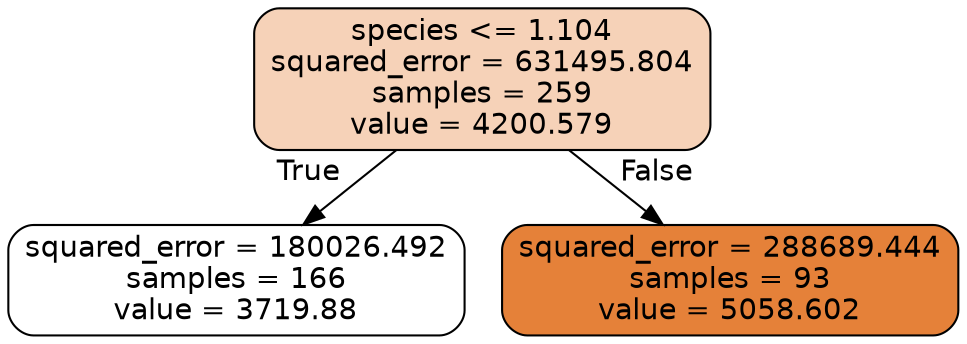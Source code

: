 digraph Tree {
node [shape=box, style="filled, rounded", color="black", fontname="helvetica"] ;
edge [fontname="helvetica"] ;
0 [label="species <= 1.104\nsquared_error = 631495.804\nsamples = 259\nvalue = 4200.579", fillcolor="#f6d2b8"] ;
1 [label="squared_error = 180026.492\nsamples = 166\nvalue = 3719.88", fillcolor="#ffffff"] ;
0 -> 1 [labeldistance=2.5, labelangle=45, headlabel="True"] ;
2 [label="squared_error = 288689.444\nsamples = 93\nvalue = 5058.602", fillcolor="#e58139"] ;
0 -> 2 [labeldistance=2.5, labelangle=-45, headlabel="False"] ;
}